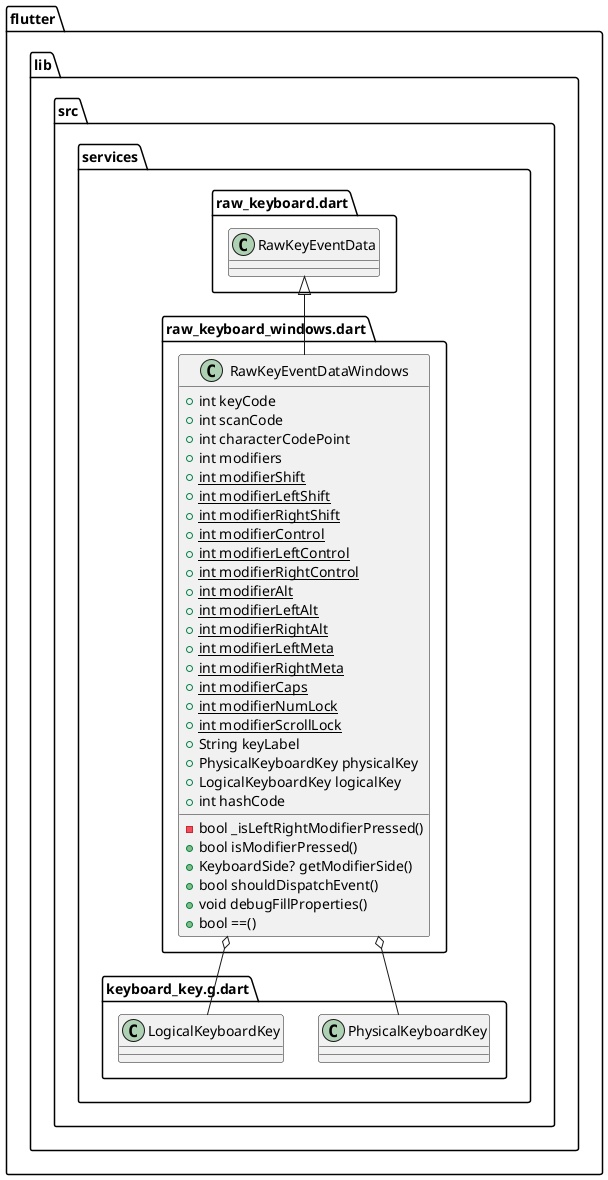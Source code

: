 @startuml
set namespaceSeparator ::

class "flutter::lib::src::services::raw_keyboard_windows.dart::RawKeyEventDataWindows" {
  +int keyCode
  +int scanCode
  +int characterCodePoint
  +int modifiers
  {static} +int modifierShift
  {static} +int modifierLeftShift
  {static} +int modifierRightShift
  {static} +int modifierControl
  {static} +int modifierLeftControl
  {static} +int modifierRightControl
  {static} +int modifierAlt
  {static} +int modifierLeftAlt
  {static} +int modifierRightAlt
  {static} +int modifierLeftMeta
  {static} +int modifierRightMeta
  {static} +int modifierCaps
  {static} +int modifierNumLock
  {static} +int modifierScrollLock
  +String keyLabel
  +PhysicalKeyboardKey physicalKey
  +LogicalKeyboardKey logicalKey
  +int hashCode
  -bool _isLeftRightModifierPressed()
  +bool isModifierPressed()
  +KeyboardSide? getModifierSide()
  +bool shouldDispatchEvent()
  +void debugFillProperties()
  +bool ==()
}

"flutter::lib::src::services::raw_keyboard_windows.dart::RawKeyEventDataWindows" o-- "flutter::lib::src::services::keyboard_key.g.dart::PhysicalKeyboardKey"
"flutter::lib::src::services::raw_keyboard_windows.dart::RawKeyEventDataWindows" o-- "flutter::lib::src::services::keyboard_key.g.dart::LogicalKeyboardKey"
"flutter::lib::src::services::raw_keyboard.dart::RawKeyEventData" <|-- "flutter::lib::src::services::raw_keyboard_windows.dart::RawKeyEventDataWindows"


@enduml